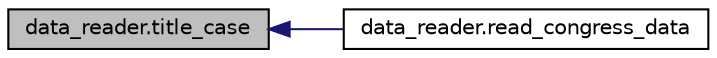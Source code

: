 digraph "data_reader.title_case"
{
  edge [fontname="Helvetica",fontsize="10",labelfontname="Helvetica",labelfontsize="10"];
  node [fontname="Helvetica",fontsize="10",shape=record];
  rankdir="LR";
  Node1 [label="data_reader.title_case",height=0.2,width=0.4,color="black", fillcolor="grey75", style="filled", fontcolor="black"];
  Node1 -> Node2 [dir="back",color="midnightblue",fontsize="10",style="solid",fontname="Helvetica"];
  Node2 [label="data_reader.read_congress_data",height=0.2,width=0.4,color="black", fillcolor="white", style="filled",URL="$namespacedata__reader.html#ac57e1cb4429cfcffa4b1dd88c7da4c4c"];
}
